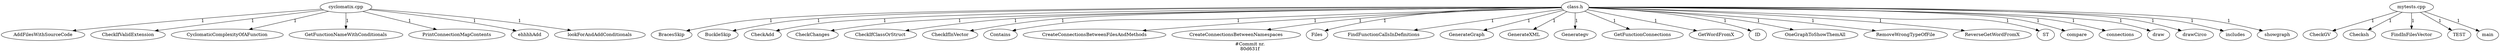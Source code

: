 
digraph foo{
"cyclomatix.cpp"->"AddFilesWithSourceCode"[label = "1"];
"class.h"->"BracesSkip"[label = "1"];
"class.h"->"BuckleSkip"[label = "1"];
"class.h"->"CheckAdd"[label = "1"];
"class.h"->"CheckChanges"[label = "1"];
"mytests.cpp"->"CheckGV"[label = "1"];
"class.h"->"CheckIfClassOrStruct"[label = "1"];
"class.h"->"CheckIfInVector"[label = "1"];
"cyclomatix.cpp"->"CheckIfValidExtension"[label = "1"];
"mytests.cpp"->"Checksh"[label = "1"];
"class.h"->"Contains"[label = "1"];
"class.h"->"CreateConnectionsBetweenFilesAndMethods"[label = "1"];
"class.h"->"CreateConnectionsBetweenNamespaces"[label = "1"];
"cyclomatix.cpp"->"CyclomaticComplexityOfAFunction"[label = "1"];
"class.h"->"Files"[label = "1"];
"class.h"->"FindFunctionCallsInDefinitions"[label = "1"];
"mytests.cpp"->"FindInFilesVector"[label = "1"];
"class.h"->"GenerateGraph"[label = "1"];
"class.h"->"GenerateXML"[label = "1"];
"class.h"->"Generategv"[label = "1"];
"class.h"->"GetFunctionConnections"[label = "1"];
"cyclomatix.cpp"->"GetFunctionNameWithConditionals"[label = "1"];
"class.h"->"GetWordFromX"[label = "1"];
"class.h"->"ID"[label = "1"];
"class.h"->"OneGraphToShowThemAll"[label = "1"];
"cyclomatix.cpp"->"PrintConnectionMapContents"[label = "1"];
"class.h"->"RemoveWrongTypeOfFile"[label = "1"];
"class.h"->"ReverseGetWordFromX"[label = "1"];
"class.h"->"ST"[label = "1"];
"mytests.cpp"->"TEST"[label = "1"];
"class.h"->"compare"[label = "1"];
"class.h"->"connections"[label = "1"];
"class.h"->"draw"[label = "1"];
"class.h"->"drawCirco"[label = "1"];
"cyclomatix.cpp"->"ehhhhAdd"[label = "1"];
"class.h"->"includes"[label = "1"];
"cyclomatix.cpp"->"lookForAndAddConditionals"[label = "1"];
"mytests.cpp"->"main"[label = "1"];
"class.h"->"showgraph"[label = "1"];
label = "#Commit nr.
80d631f
"
}
